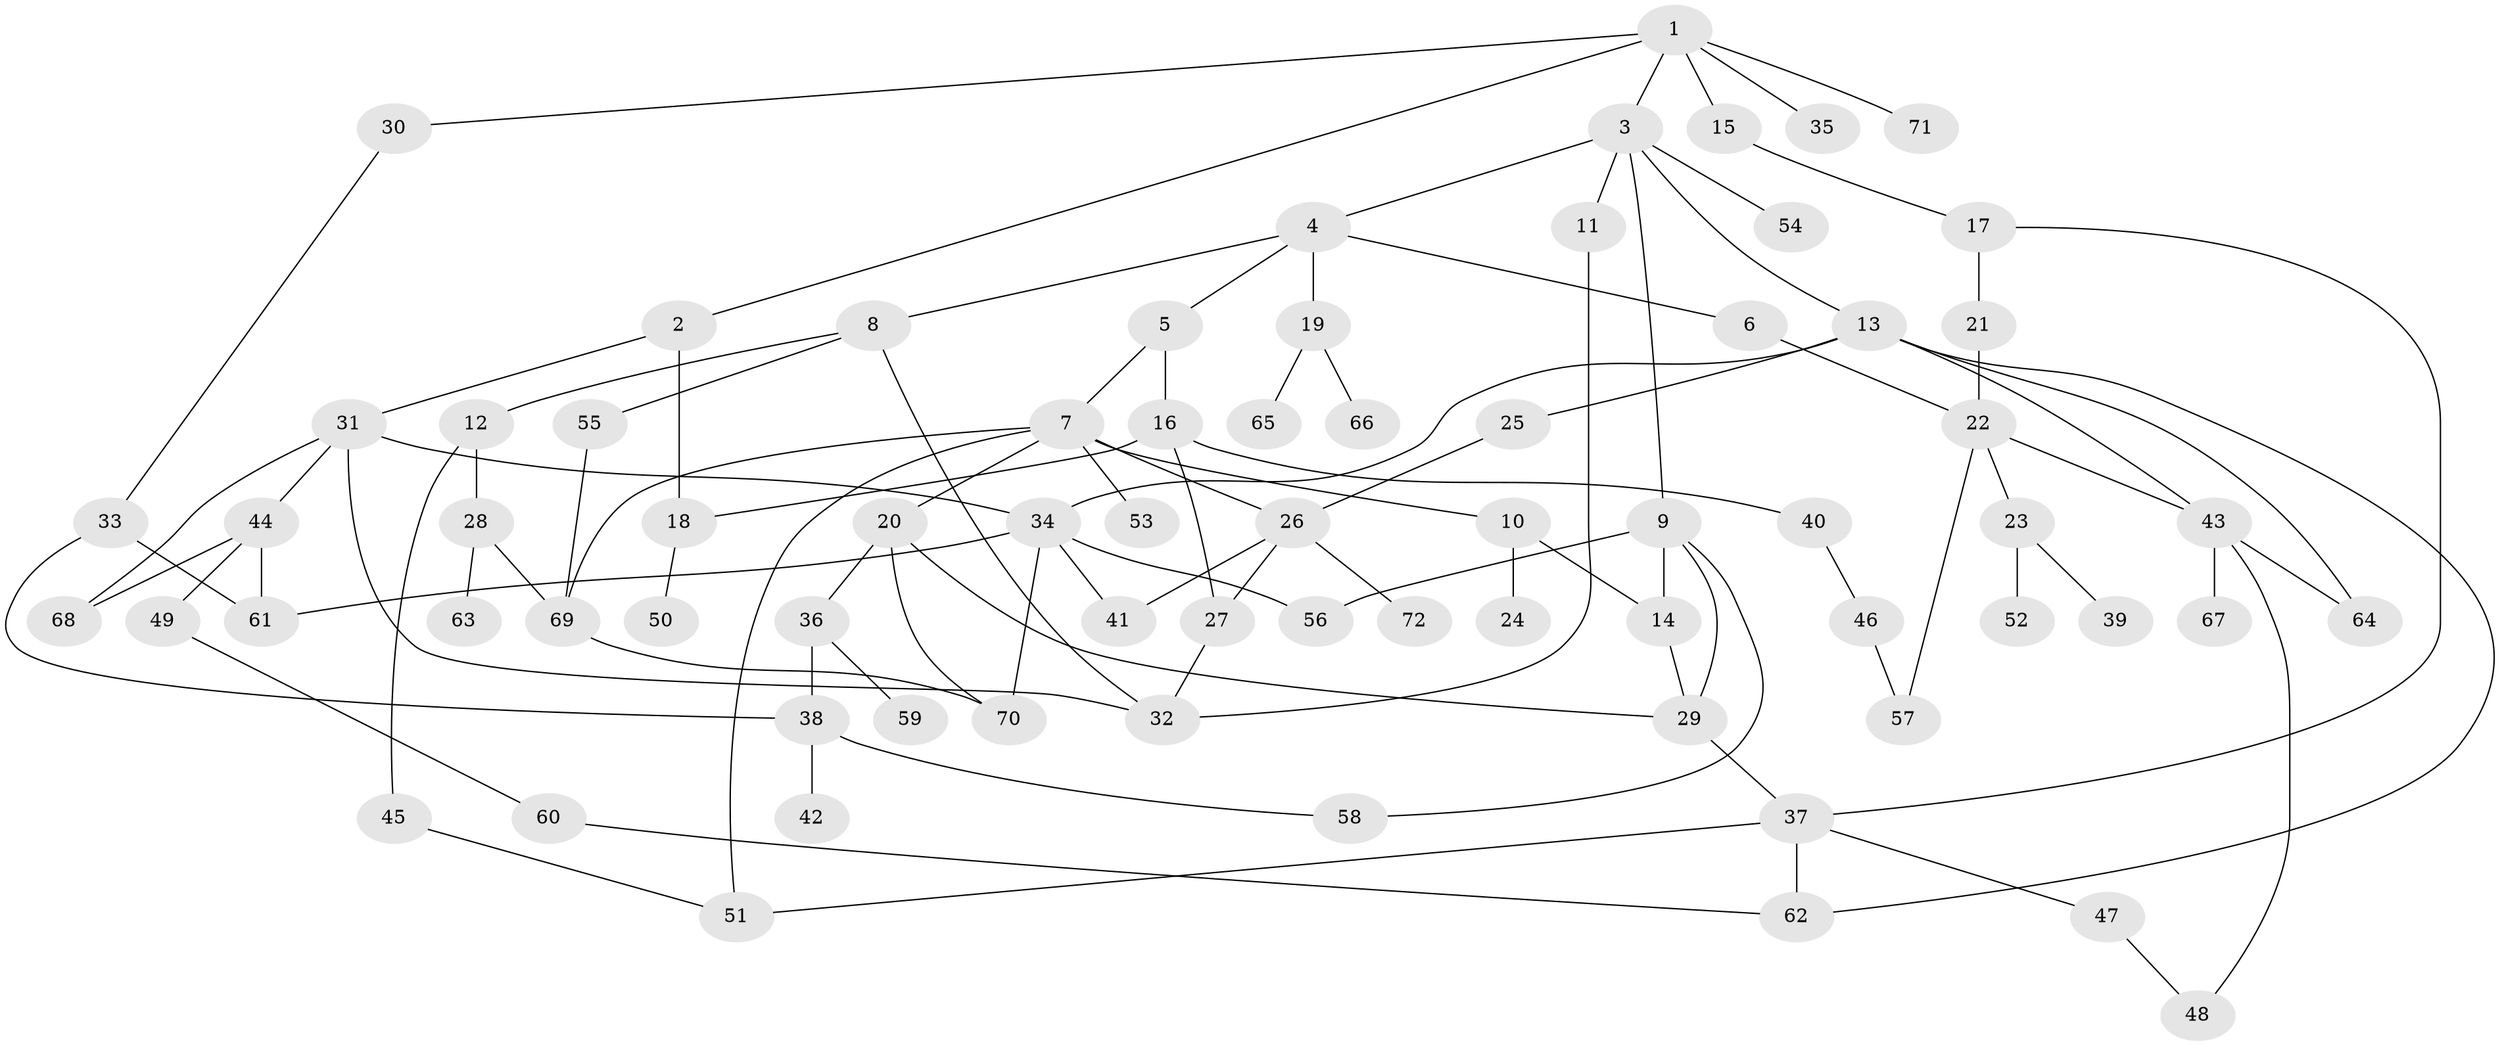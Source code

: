 // Generated by graph-tools (version 1.1) at 2025/34/03/09/25 02:34:15]
// undirected, 72 vertices, 102 edges
graph export_dot {
graph [start="1"]
  node [color=gray90,style=filled];
  1;
  2;
  3;
  4;
  5;
  6;
  7;
  8;
  9;
  10;
  11;
  12;
  13;
  14;
  15;
  16;
  17;
  18;
  19;
  20;
  21;
  22;
  23;
  24;
  25;
  26;
  27;
  28;
  29;
  30;
  31;
  32;
  33;
  34;
  35;
  36;
  37;
  38;
  39;
  40;
  41;
  42;
  43;
  44;
  45;
  46;
  47;
  48;
  49;
  50;
  51;
  52;
  53;
  54;
  55;
  56;
  57;
  58;
  59;
  60;
  61;
  62;
  63;
  64;
  65;
  66;
  67;
  68;
  69;
  70;
  71;
  72;
  1 -- 2;
  1 -- 3;
  1 -- 15;
  1 -- 30;
  1 -- 35;
  1 -- 71;
  2 -- 18;
  2 -- 31;
  3 -- 4;
  3 -- 9;
  3 -- 11;
  3 -- 13;
  3 -- 54;
  4 -- 5;
  4 -- 6;
  4 -- 8;
  4 -- 19;
  5 -- 7;
  5 -- 16;
  6 -- 22;
  7 -- 10;
  7 -- 20;
  7 -- 26;
  7 -- 53;
  7 -- 69;
  7 -- 51;
  8 -- 12;
  8 -- 55;
  8 -- 32;
  9 -- 29;
  9 -- 58;
  9 -- 14;
  9 -- 56;
  10 -- 14;
  10 -- 24;
  11 -- 32;
  12 -- 28;
  12 -- 45;
  13 -- 25;
  13 -- 43;
  13 -- 64;
  13 -- 34;
  13 -- 62;
  14 -- 29;
  15 -- 17;
  16 -- 27;
  16 -- 40;
  16 -- 18;
  17 -- 21;
  17 -- 37;
  18 -- 50;
  19 -- 65;
  19 -- 66;
  20 -- 36;
  20 -- 29;
  20 -- 70;
  21 -- 22;
  22 -- 23;
  22 -- 57;
  22 -- 43;
  23 -- 39;
  23 -- 52;
  25 -- 26;
  26 -- 72;
  26 -- 41;
  26 -- 27;
  27 -- 32;
  28 -- 63;
  28 -- 69;
  29 -- 37;
  30 -- 33;
  31 -- 34;
  31 -- 44;
  31 -- 68;
  31 -- 32;
  33 -- 38;
  33 -- 61;
  34 -- 41;
  34 -- 56;
  34 -- 61;
  34 -- 70;
  36 -- 59;
  36 -- 38;
  37 -- 47;
  37 -- 51;
  37 -- 62;
  38 -- 42;
  38 -- 58;
  40 -- 46;
  43 -- 67;
  43 -- 48;
  43 -- 64;
  44 -- 49;
  44 -- 61;
  44 -- 68;
  45 -- 51;
  46 -- 57;
  47 -- 48;
  49 -- 60;
  55 -- 69;
  60 -- 62;
  69 -- 70;
}

